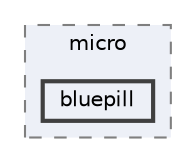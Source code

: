 digraph "Arduino/GetStartedWithMachineLearningOnArduino/tflite-micro-main/tensorflow/lite/micro/bluepill"
{
 // LATEX_PDF_SIZE
  bgcolor="transparent";
  edge [fontname=Helvetica,fontsize=10,labelfontname=Helvetica,labelfontsize=10];
  node [fontname=Helvetica,fontsize=10,shape=box,height=0.2,width=0.4];
  compound=true
  subgraph clusterdir_b8cffeb19aff853b8801b5d330607df8 {
    graph [ bgcolor="#edf0f7", pencolor="grey50", label="micro", fontname=Helvetica,fontsize=10 style="filled,dashed", URL="dir_b8cffeb19aff853b8801b5d330607df8.html",tooltip=""]
  dir_c2c69d7b2cee5dd766eda69e1ff76448 [label="bluepill", fillcolor="#edf0f7", color="grey25", style="filled,bold", URL="dir_c2c69d7b2cee5dd766eda69e1ff76448.html",tooltip=""];
  }
}

